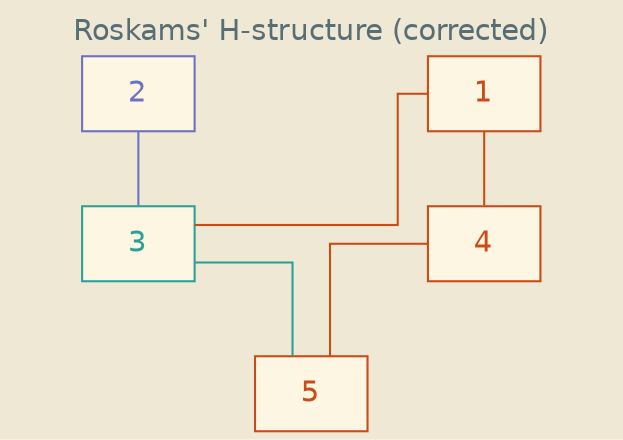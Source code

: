 digraph to_dot {
  style="filled";
  dpi="";
  margin="";
  bgcolor="#eee8d5";
  fontname="Helvetica";
  fontsize="14.0";
  fontcolor="#586e75";
  splines="ortho";
  page="";
  size="";
  ratio="0.618034";
  URL="http://tsdye.github.io/harris-matrix/";
  label="Roskams\' H-structure (corrected)";
  labelloc="t";
  "1" [shape="box"] [style="filled"] [fontname="Helvetica"] [fontsize="14.0"] [color="#cb4b16"] [fillcolor="#fdf6e3"] [fontcolor="#cb4b16"] [penwidth="1.0"] [skew="0.0"] [sides="4"] [orientation="0.0"] [distortion="0.0"] [URL="http://tsdye.github.io/harris-matrix/"];
  "2" [shape="box"] [style="filled"] [fontname="Helvetica"] [fontsize="14.0"] [color="#6c71c4"] [fillcolor="#fdf6e3"] [fontcolor="#6c71c4"] [penwidth="1.0"] [skew="0.0"] [sides="4"] [orientation="0.0"] [distortion="0.0"] [URL="http://tsdye.github.io/harris-matrix/"];
  "3" [shape="box"] [style="filled"] [fontname="Helvetica"] [fontsize="14.0"] [color="#2aa198"] [fillcolor="#fdf6e3"] [fontcolor="#2aa198"] [penwidth="1.0"] [skew="0.0"] [sides="4"] [orientation="0.0"] [distortion="0.0"] [URL="http://tsdye.github.io/harris-matrix/"];
  "4" [shape="box"] [style="filled"] [fontname="Helvetica"] [fontsize="14.0"] [color="#cb4b16"] [fillcolor="#fdf6e3"] [fontcolor="#cb4b16"] [penwidth="1.0"] [skew="0.0"] [sides="4"] [orientation="0.0"] [distortion="0.0"] [URL="http://tsdye.github.io/harris-matrix/"];
  "5" [shape="box"] [style="filled"] [fontname="Helvetica"] [fontsize="14.0"] [color="#cb4b16"] [fillcolor="#fdf6e3"] [fontcolor="#cb4b16"] [penwidth="1.0"] [skew="0.0"] [sides="4"] [orientation="0.0"] [distortion="0.0"] [URL="http://tsdye.github.io/harris-matrix/"];
 "1" -> "3"  [style="solid"] [arrowhead="none"] [color="#cb4b16"] [fontname="Helvetica"] [fontsize="14.0"] [fontcolor="#93a1a1"] [penwidth="1.0"] [URL="http://tsdye.github.io/harris-matrix/"];
 "1" -> "4"  [style="solid"] [arrowhead="none"] [color="#cb4b16"] [fontname="Helvetica"] [fontsize="14.0"] [fontcolor="#93a1a1"] [penwidth="1.0"] [URL="http://tsdye.github.io/harris-matrix/"];
 "2" -> "3"  [style="solid"] [arrowhead="none"] [color="#6c71c4"] [fontname="Helvetica"] [fontsize="14.0"] [fontcolor="#93a1a1"] [penwidth="1.0"] [URL="http://tsdye.github.io/harris-matrix/"];
 "3" -> "5"  [style="solid"] [arrowhead="none"] [color="#2aa198"] [fontname="Helvetica"] [fontsize="14.0"] [fontcolor="#93a1a1"] [penwidth="1.0"] [URL="http://tsdye.github.io/harris-matrix/"];
 "4" -> "5"  [style="solid"] [arrowhead="none"] [color="#cb4b16"] [fontname="Helvetica"] [fontsize="14.0"] [fontcolor="#93a1a1"] [penwidth="1.0"] [URL="http://tsdye.github.io/harris-matrix/"];
}
